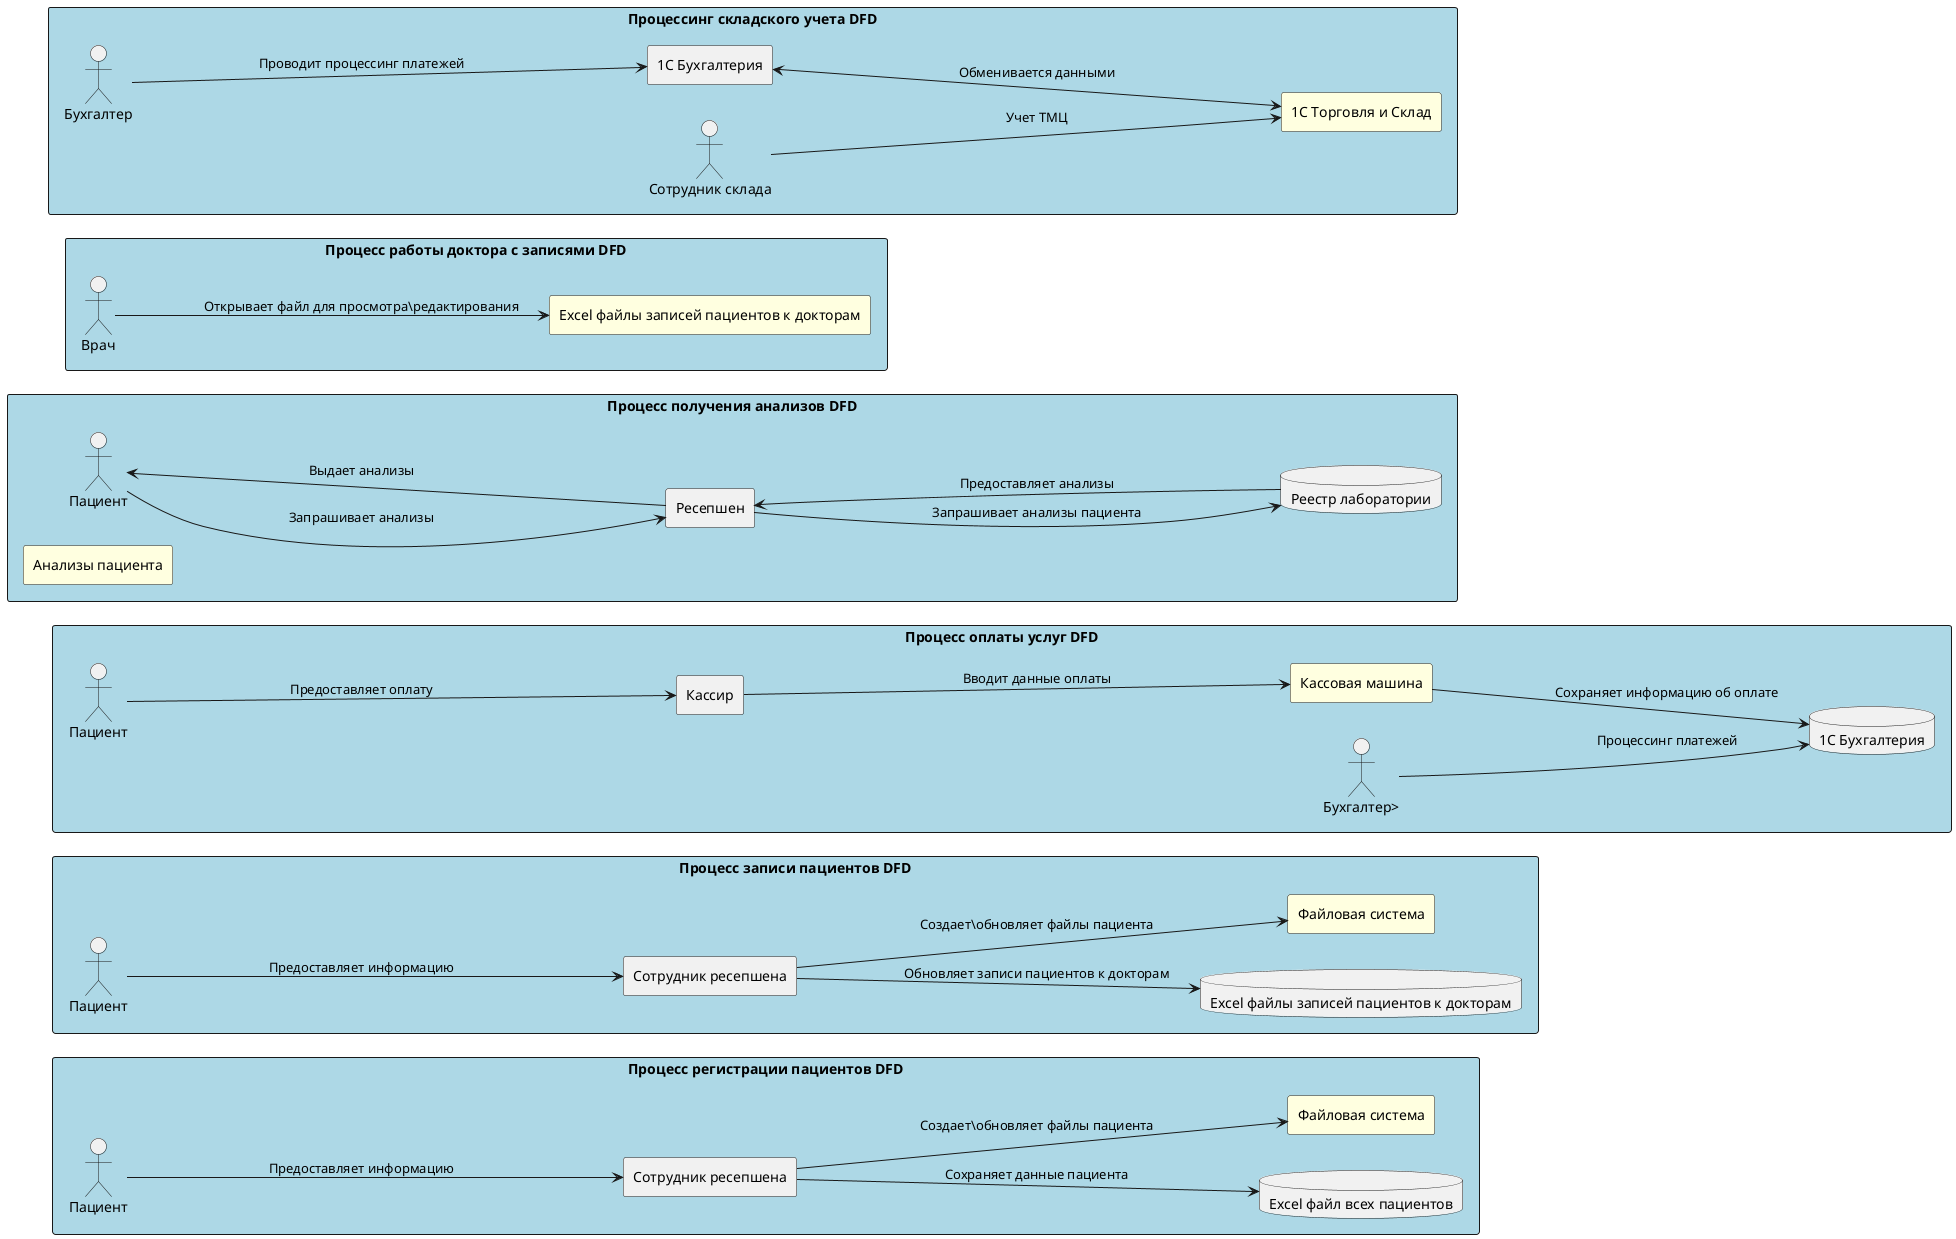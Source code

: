 @startuml
left to right direction

rectangle "Процесс регистрации пациентов DFD" as Registration #lightblue {
    actor "Пациент" as Patient3
    rectangle "Сотрудник ресепшена" as Receptionist3
    database "Excel файл всех пациентов" as ListPatients3
    rectangle "Файловая система" as FileSystem3 #lightyellow

    Patient3 --> Receptionist3 : Предоставляет информацию
    Receptionist3 --> ListPatients3 : Сохраняет данные пациента
    Receptionist3 --> FileSystem3 : Создает\обновляет файлы пациента
}

rectangle "Процесс записи пациентов DFD" as RegistrationToDoctor #lightblue {
    actor "Пациент" as Patient
    rectangle "Сотрудник ресепшена" as Receptionist
    database "Excel файлы записей пациентов к докторам" as PatientToDoctor
    rectangle "Файловая система" as FileSystem #lightyellow

    Patient --> Receptionist : Предоставляет информацию
    Receptionist --> FileSystem : Создает\обновляет файлы пациента
    Receptionist --> PatientToDoctor : Обновляет записи пациентов к докторам
}


rectangle "Процесс оплаты услуг DFD" as PaymentProcess #lightblue {
    actor "Пациент" as Patient2
    actor "Бухгалтер>" as Accountant2
    rectangle "Кассир" as Cashier
    rectangle "Кассовая машина" as CashRegister #lightyellow
    database "1C Бухгалтерия" as PaymentDB

    Patient2 --> Cashier : Предоставляет оплату
    Cashier --> CashRegister : Вводит данные оплаты
    CashRegister --> PaymentDB : Сохраняет информацию об оплате
    Accountant2 --> PaymentDB : Процессинг платежей
}



rectangle "Процесс получения анализов DFD" as ResultsProcess #lightblue {
    actor "Пациент" as Patient4
    rectangle "Ресепшен" as Receptionist4
    database "Реестр лаборатории" as LabRegistry4
    rectangle "Анализы пациента" as PatientResults4 #lightyellow

    Patient4 --> Receptionist4 : Запрашивает анализы
    Receptionist4 --> LabRegistry4 : Запрашивает анализы пациента
    LabRegistry4 --> Receptionist4 : Предоставляет анализы
    Receptionist4 --> Patient4 : Выдает анализы
}


rectangle "Процесс работы доктора с записями DFD" as RecordsProcess #lightblue {
    actor "Врач" as Doctor
    rectangle "Excel файлы записей пациентов к докторам" as RecordsFile #lightyellow

    Doctor --> RecordsFile : Открывает файл для просмотра\редактирования
}


rectangle "Процессинг складского учета DFD" as PaymentProcessing #lightblue {
    actor "Бухгалтер" as Accountant
    actor "Сотрудник склада" as WarehouseKeeper
    rectangle "1C Бухгалтерия" as OneC
    rectangle "1С Торговля и Склад" as TradeAndWarehouse #lightyellow

    Accountant --> OneC : Проводит процессинг платежей
    OneC <--> TradeAndWarehouse : Обменивается данными
    WarehouseKeeper --> TradeAndWarehouse : Учет ТМЦ
}

@enduml



